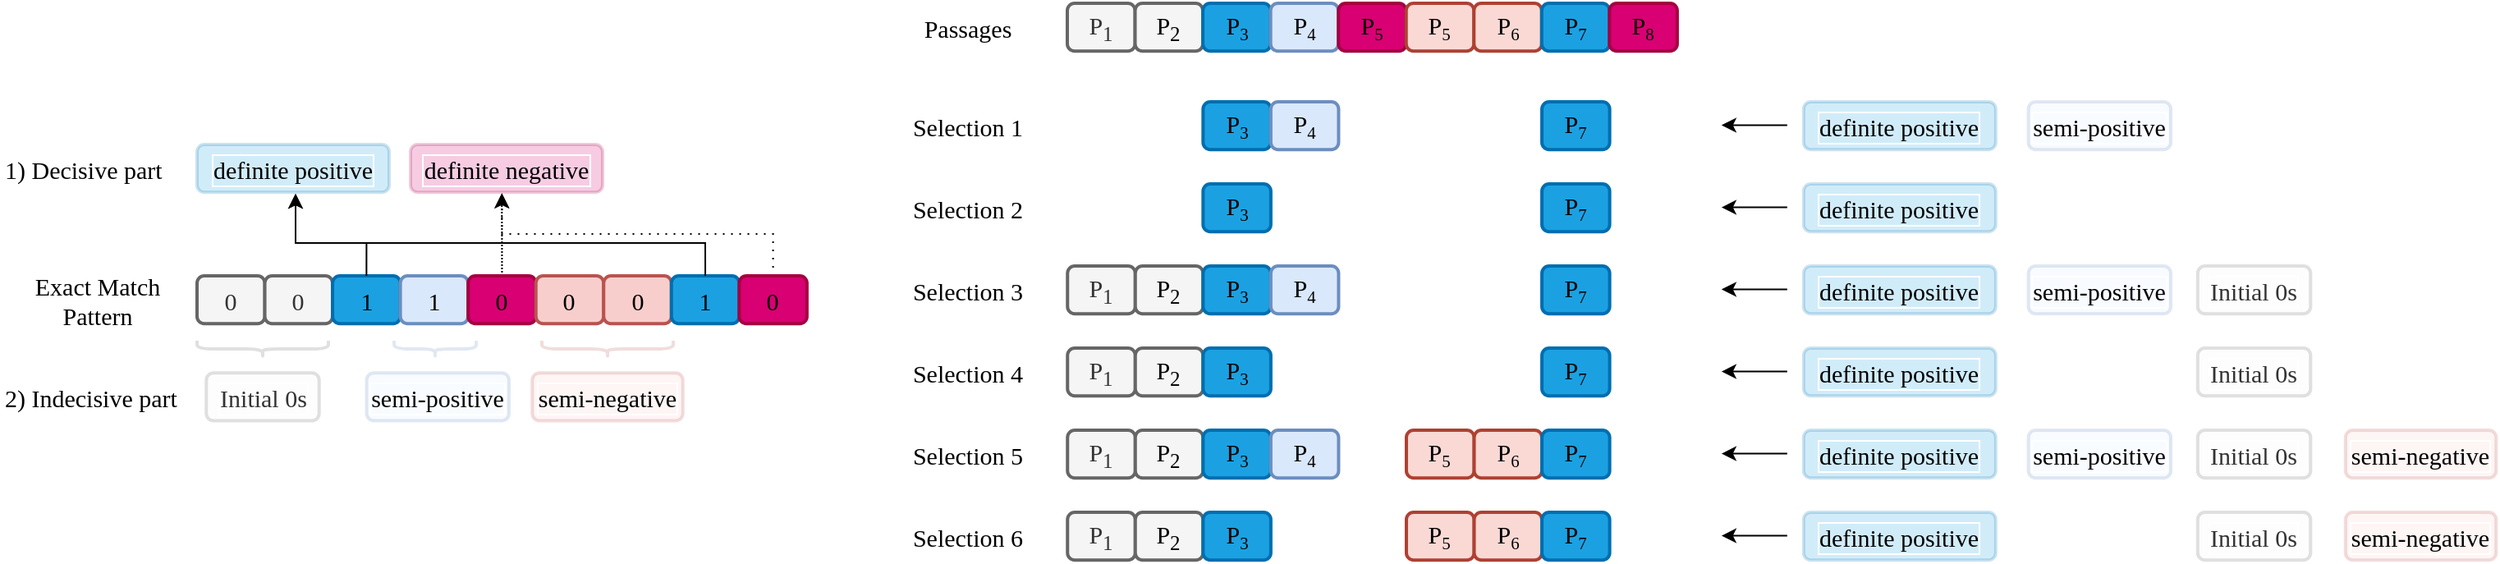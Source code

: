 <mxfile version="20.8.8" type="github">
  <diagram name="Page-1" id="c7558073-3199-34d8-9f00-42111426c3f3">
    <mxGraphModel dx="1728" dy="905" grid="1" gridSize="10" guides="1" tooltips="1" connect="1" arrows="1" fold="1" page="1" pageScale="1" pageWidth="1560" pageHeight="400" background="#ffffff" math="1" shadow="0">
      <root>
        <mxCell id="0" />
        <mxCell id="1" parent="0" />
        <mxCell id="kpd2LytfiKgkB2pnJVpS-36" value="&lt;span style=&quot;color: rgba(0, 0, 0, 0); font-family: monospace; font-size: 0px; text-align: start;&quot;&gt;%3CmxGraphModel%3E%3Croot%3E%3CmxCell%20id%3D%220%22%2F%3E%3CmxCell%20id%3D%221%22%20parent%3D%220%22%2F%3E%3CmxCell%20id%3D%222%22%20value%3D%22AcEM%40K%20-%20AcEM%40(K-1)%22%20style%3D%22text%3Bhtml%3D1%3BstrokeColor%3Dnone%3BfillColor%3Dnone%3Balign%3Dcenter%3BverticalAlign%3Dmiddle%3BwhiteSpace%3Dwrap%3Brounded%3D0%3BlabelBorderColor%3D%23FFFFFF%3BstrokeWidth%3D2%3BfontFamily%3DTimes%20New%20Roman%3BfontSize%3D15%3BfontColor%3D%23000000%3B%22%20vertex%3D%221%22%20parent%3D%221%22%3E%3CmxGeometry%20x%3D%22560%22%20y%3D%22130%22%20width%3D%22195%22%20height%3D%2229.12%22%20as%3D%22geometry%22%2F%3E%3C%2FmxCell%3E%3C%2Froot%3E%3C%2FmxGraphModel%3E&lt;/span&gt;" style="text;html=1;strokeColor=none;fillColor=none;align=center;verticalAlign=middle;whiteSpace=wrap;rounded=0;labelBorderColor=#FFFFFF;strokeWidth=2;fontFamily=Times New Roman;fontSize=15;fontColor=#000000;" parent="1" vertex="1">
          <mxGeometry x="530" y="50" width="118.53" height="29.12" as="geometry" />
        </mxCell>
        <mxCell id="iUxV_MsPpX9Iy4lTJz8J-79" value="" style="group" vertex="1" connectable="0" parent="1">
          <mxGeometry x="550.0" y="89.999" width="491.562" height="29.121" as="geometry" />
        </mxCell>
        <mxCell id="iUxV_MsPpX9Iy4lTJz8J-80" value="" style="group" vertex="1" connectable="0" parent="iUxV_MsPpX9Iy4lTJz8J-79">
          <mxGeometry x="120.116" width="371.446" height="29.121" as="geometry" />
        </mxCell>
        <mxCell id="iUxV_MsPpX9Iy4lTJz8J-81" value="P&lt;span style=&quot;font-size: 12.5px;&quot;&gt;&lt;sub&gt;3&lt;/sub&gt;&lt;/span&gt;" style="rounded=1;whiteSpace=wrap;html=1;strokeWidth=2;fontFamily=Times New Roman;fontSize=15;fillColor=#1ba1e2;fontColor=#000000;strokeColor=#006EAF;" vertex="1" parent="iUxV_MsPpX9Iy4lTJz8J-80">
          <mxGeometry x="82.548" y="0.004" width="41.274" height="29.118" as="geometry" />
        </mxCell>
        <mxCell id="iUxV_MsPpX9Iy4lTJz8J-82" value="P&lt;span style=&quot;font-size: 12.5px;&quot;&gt;&lt;sub&gt;4&lt;/sub&gt;&lt;/span&gt;" style="rounded=1;whiteSpace=wrap;html=1;strokeWidth=2;fontFamily=Times New Roman;fontSize=15;fillColor=#dae8fc;strokeColor=#6c8ebf;fontColor=#000000;" vertex="1" parent="iUxV_MsPpX9Iy4lTJz8J-80">
          <mxGeometry x="123.821" y="0.004" width="41.274" height="29.118" as="geometry" />
        </mxCell>
        <mxCell id="iUxV_MsPpX9Iy4lTJz8J-83" value="P&lt;span style=&quot;font-size: 12.5px;&quot;&gt;&lt;sub&gt;7&lt;/sub&gt;&lt;/span&gt;" style="rounded=1;whiteSpace=wrap;html=1;strokeWidth=2;fontFamily=Times New Roman;fontSize=15;fillColor=#1ba1e2;strokeColor=#006EAF;fontColor=#000000;" vertex="1" parent="iUxV_MsPpX9Iy4lTJz8J-80">
          <mxGeometry x="288.902" width="41.274" height="29.118" as="geometry" />
        </mxCell>
        <mxCell id="iUxV_MsPpX9Iy4lTJz8J-84" value="" style="endArrow=classic;html=1;rounded=0;fontColor=#000000;" edge="1" parent="iUxV_MsPpX9Iy4lTJz8J-80">
          <mxGeometry width="50" height="50" relative="1" as="geometry">
            <mxPoint x="438.294" y="14.251" as="sourcePoint" />
            <mxPoint x="398.294" y="14.251" as="targetPoint" />
          </mxGeometry>
        </mxCell>
        <mxCell id="iUxV_MsPpX9Iy4lTJz8J-85" value="Selection 1" style="text;html=1;strokeColor=none;fillColor=none;align=center;verticalAlign=middle;whiteSpace=wrap;rounded=0;labelBorderColor=#FFFFFF;strokeWidth=2;fontFamily=Times New Roman;fontSize=15;fontColor=#000000;" vertex="1" parent="iUxV_MsPpX9Iy4lTJz8J-79">
          <mxGeometry y="0.001" width="118.53" height="29.12" as="geometry" />
        </mxCell>
        <mxCell id="iUxV_MsPpX9Iy4lTJz8J-86" value="" style="group" vertex="1" connectable="0" parent="1">
          <mxGeometry x="550.0" y="139.999" width="491.562" height="29.121" as="geometry" />
        </mxCell>
        <mxCell id="iUxV_MsPpX9Iy4lTJz8J-87" value="" style="group" vertex="1" connectable="0" parent="iUxV_MsPpX9Iy4lTJz8J-86">
          <mxGeometry x="120.116" width="371.446" height="29.121" as="geometry" />
        </mxCell>
        <mxCell id="iUxV_MsPpX9Iy4lTJz8J-88" value="P&lt;span style=&quot;font-size: 12.5px;&quot;&gt;&lt;sub&gt;3&lt;/sub&gt;&lt;/span&gt;" style="rounded=1;whiteSpace=wrap;html=1;strokeWidth=2;fontFamily=Times New Roman;fontSize=15;fillColor=#1ba1e2;fontColor=#000000;strokeColor=#006EAF;" vertex="1" parent="iUxV_MsPpX9Iy4lTJz8J-87">
          <mxGeometry x="82.548" y="0.004" width="41.274" height="29.118" as="geometry" />
        </mxCell>
        <mxCell id="iUxV_MsPpX9Iy4lTJz8J-89" value="P&lt;span style=&quot;font-size: 12.5px;&quot;&gt;&lt;sub&gt;7&lt;/sub&gt;&lt;/span&gt;" style="rounded=1;whiteSpace=wrap;html=1;strokeWidth=2;fontFamily=Times New Roman;fontSize=15;fillColor=#1ba1e2;strokeColor=#006EAF;fontColor=#000000;" vertex="1" parent="iUxV_MsPpX9Iy4lTJz8J-87">
          <mxGeometry x="288.902" width="41.274" height="29.118" as="geometry" />
        </mxCell>
        <mxCell id="iUxV_MsPpX9Iy4lTJz8J-90" value="Selection 2" style="text;html=1;strokeColor=none;fillColor=none;align=center;verticalAlign=middle;whiteSpace=wrap;rounded=0;labelBorderColor=#FFFFFF;strokeWidth=2;fontFamily=Times New Roman;fontSize=15;fontColor=#000000;" vertex="1" parent="iUxV_MsPpX9Iy4lTJz8J-86">
          <mxGeometry y="0.001" width="118.53" height="29.12" as="geometry" />
        </mxCell>
        <mxCell id="iUxV_MsPpX9Iy4lTJz8J-91" value="" style="group" vertex="1" connectable="0" parent="1">
          <mxGeometry x="550.0" y="189.999" width="491.562" height="29.121" as="geometry" />
        </mxCell>
        <mxCell id="iUxV_MsPpX9Iy4lTJz8J-92" value="" style="group" vertex="1" connectable="0" parent="iUxV_MsPpX9Iy4lTJz8J-91">
          <mxGeometry x="120.116" width="371.446" height="29.121" as="geometry" />
        </mxCell>
        <mxCell id="iUxV_MsPpX9Iy4lTJz8J-93" value="P&lt;sub&gt;1&lt;/sub&gt;" style="rounded=1;whiteSpace=wrap;html=1;strokeWidth=2;fontFamily=Times New Roman;fontSize=15;fillColor=#f5f5f5;fontColor=#333333;strokeColor=#666666;" vertex="1" parent="iUxV_MsPpX9Iy4lTJz8J-92">
          <mxGeometry y="0.004" width="41.274" height="29.118" as="geometry" />
        </mxCell>
        <mxCell id="iUxV_MsPpX9Iy4lTJz8J-94" value="P&lt;sub&gt;2&lt;/sub&gt;" style="rounded=1;whiteSpace=wrap;html=1;strokeWidth=2;fontFamily=Times New Roman;fontSize=15;fillColor=#f5f5f5;fontColor=#000000;strokeColor=#666666;" vertex="1" parent="iUxV_MsPpX9Iy4lTJz8J-92">
          <mxGeometry x="41.274" y="0.004" width="41.274" height="29.118" as="geometry" />
        </mxCell>
        <mxCell id="iUxV_MsPpX9Iy4lTJz8J-95" value="P&lt;span style=&quot;font-size: 12.5px;&quot;&gt;&lt;sub&gt;3&lt;/sub&gt;&lt;/span&gt;" style="rounded=1;whiteSpace=wrap;html=1;strokeWidth=2;fontFamily=Times New Roman;fontSize=15;fillColor=#1ba1e2;fontColor=#000000;strokeColor=#006EAF;" vertex="1" parent="iUxV_MsPpX9Iy4lTJz8J-92">
          <mxGeometry x="82.548" y="0.004" width="41.274" height="29.118" as="geometry" />
        </mxCell>
        <mxCell id="iUxV_MsPpX9Iy4lTJz8J-96" value="P&lt;span style=&quot;font-size: 12.5px;&quot;&gt;&lt;sub&gt;4&lt;/sub&gt;&lt;/span&gt;" style="rounded=1;whiteSpace=wrap;html=1;strokeWidth=2;fontFamily=Times New Roman;fontSize=15;fillColor=#dae8fc;strokeColor=#6c8ebf;fontColor=#000000;" vertex="1" parent="iUxV_MsPpX9Iy4lTJz8J-92">
          <mxGeometry x="123.821" y="0.004" width="41.274" height="29.118" as="geometry" />
        </mxCell>
        <mxCell id="iUxV_MsPpX9Iy4lTJz8J-97" value="P&lt;span style=&quot;font-size: 12.5px;&quot;&gt;&lt;sub&gt;7&lt;/sub&gt;&lt;/span&gt;" style="rounded=1;whiteSpace=wrap;html=1;strokeWidth=2;fontFamily=Times New Roman;fontSize=15;fillColor=#1ba1e2;strokeColor=#006EAF;fontColor=#000000;" vertex="1" parent="iUxV_MsPpX9Iy4lTJz8J-92">
          <mxGeometry x="288.902" width="41.274" height="29.118" as="geometry" />
        </mxCell>
        <mxCell id="iUxV_MsPpX9Iy4lTJz8J-98" value="" style="endArrow=classic;html=1;rounded=0;fontColor=#000000;" edge="1" parent="iUxV_MsPpX9Iy4lTJz8J-92">
          <mxGeometry width="50" height="50" relative="1" as="geometry">
            <mxPoint x="438.294" y="14.251" as="sourcePoint" />
            <mxPoint x="398.294" y="14.251" as="targetPoint" />
          </mxGeometry>
        </mxCell>
        <mxCell id="iUxV_MsPpX9Iy4lTJz8J-99" value="Selection 3" style="text;html=1;strokeColor=none;fillColor=none;align=center;verticalAlign=middle;whiteSpace=wrap;rounded=0;labelBorderColor=#FFFFFF;strokeWidth=2;fontFamily=Times New Roman;fontSize=15;fontColor=#000000;" vertex="1" parent="iUxV_MsPpX9Iy4lTJz8J-91">
          <mxGeometry y="0.001" width="118.53" height="29.12" as="geometry" />
        </mxCell>
        <mxCell id="iUxV_MsPpX9Iy4lTJz8J-100" value="" style="group" vertex="1" connectable="0" parent="1">
          <mxGeometry x="550.0" y="239.999" width="491.562" height="29.121" as="geometry" />
        </mxCell>
        <mxCell id="iUxV_MsPpX9Iy4lTJz8J-101" value="" style="group" vertex="1" connectable="0" parent="iUxV_MsPpX9Iy4lTJz8J-100">
          <mxGeometry x="120.116" width="371.446" height="29.121" as="geometry" />
        </mxCell>
        <mxCell id="iUxV_MsPpX9Iy4lTJz8J-102" value="P&lt;sub&gt;1&lt;/sub&gt;" style="rounded=1;whiteSpace=wrap;html=1;strokeWidth=2;fontFamily=Times New Roman;fontSize=15;fillColor=#f5f5f5;fontColor=#333333;strokeColor=#666666;" vertex="1" parent="iUxV_MsPpX9Iy4lTJz8J-101">
          <mxGeometry y="0.004" width="41.274" height="29.118" as="geometry" />
        </mxCell>
        <mxCell id="iUxV_MsPpX9Iy4lTJz8J-103" value="P&lt;sub&gt;2&lt;/sub&gt;" style="rounded=1;whiteSpace=wrap;html=1;strokeWidth=2;fontFamily=Times New Roman;fontSize=15;fillColor=#f5f5f5;fontColor=#000000;strokeColor=#666666;" vertex="1" parent="iUxV_MsPpX9Iy4lTJz8J-101">
          <mxGeometry x="41.274" y="0.004" width="41.274" height="29.118" as="geometry" />
        </mxCell>
        <mxCell id="iUxV_MsPpX9Iy4lTJz8J-104" value="P&lt;span style=&quot;font-size: 12.5px;&quot;&gt;&lt;sub&gt;3&lt;/sub&gt;&lt;/span&gt;" style="rounded=1;whiteSpace=wrap;html=1;strokeWidth=2;fontFamily=Times New Roman;fontSize=15;fillColor=#1ba1e2;fontColor=#000000;strokeColor=#006EAF;" vertex="1" parent="iUxV_MsPpX9Iy4lTJz8J-101">
          <mxGeometry x="82.548" y="0.004" width="41.274" height="29.118" as="geometry" />
        </mxCell>
        <mxCell id="iUxV_MsPpX9Iy4lTJz8J-105" value="P&lt;span style=&quot;font-size: 12.5px;&quot;&gt;&lt;sub&gt;7&lt;/sub&gt;&lt;/span&gt;" style="rounded=1;whiteSpace=wrap;html=1;strokeWidth=2;fontFamily=Times New Roman;fontSize=15;fillColor=#1ba1e2;strokeColor=#006EAF;fontColor=#000000;" vertex="1" parent="iUxV_MsPpX9Iy4lTJz8J-101">
          <mxGeometry x="288.902" width="41.274" height="29.118" as="geometry" />
        </mxCell>
        <mxCell id="iUxV_MsPpX9Iy4lTJz8J-106" value="Selection 4" style="text;html=1;strokeColor=none;fillColor=none;align=center;verticalAlign=middle;whiteSpace=wrap;rounded=0;labelBorderColor=#FFFFFF;strokeWidth=2;fontFamily=Times New Roman;fontSize=15;fontColor=#000000;" vertex="1" parent="iUxV_MsPpX9Iy4lTJz8J-100">
          <mxGeometry y="0.001" width="118.53" height="29.12" as="geometry" />
        </mxCell>
        <mxCell id="iUxV_MsPpX9Iy4lTJz8J-107" value="" style="group" vertex="1" connectable="0" parent="1">
          <mxGeometry x="550.0" y="289.999" width="491.562" height="29.121" as="geometry" />
        </mxCell>
        <mxCell id="iUxV_MsPpX9Iy4lTJz8J-108" value="" style="group" vertex="1" connectable="0" parent="iUxV_MsPpX9Iy4lTJz8J-107">
          <mxGeometry x="120.116" width="371.446" height="29.121" as="geometry" />
        </mxCell>
        <mxCell id="iUxV_MsPpX9Iy4lTJz8J-109" value="P&lt;sub&gt;1&lt;/sub&gt;" style="rounded=1;whiteSpace=wrap;html=1;strokeWidth=2;fontFamily=Times New Roman;fontSize=15;fillColor=#f5f5f5;fontColor=#333333;strokeColor=#666666;" vertex="1" parent="iUxV_MsPpX9Iy4lTJz8J-108">
          <mxGeometry y="0.004" width="41.274" height="29.118" as="geometry" />
        </mxCell>
        <mxCell id="iUxV_MsPpX9Iy4lTJz8J-110" value="P&lt;sub&gt;2&lt;/sub&gt;" style="rounded=1;whiteSpace=wrap;html=1;strokeWidth=2;fontFamily=Times New Roman;fontSize=15;fillColor=#f5f5f5;fontColor=#000000;strokeColor=#666666;" vertex="1" parent="iUxV_MsPpX9Iy4lTJz8J-108">
          <mxGeometry x="41.274" y="0.004" width="41.274" height="29.118" as="geometry" />
        </mxCell>
        <mxCell id="iUxV_MsPpX9Iy4lTJz8J-111" value="P&lt;span style=&quot;font-size: 12.5px;&quot;&gt;&lt;sub&gt;3&lt;/sub&gt;&lt;/span&gt;" style="rounded=1;whiteSpace=wrap;html=1;strokeWidth=2;fontFamily=Times New Roman;fontSize=15;fillColor=#1ba1e2;fontColor=#000000;strokeColor=#006EAF;" vertex="1" parent="iUxV_MsPpX9Iy4lTJz8J-108">
          <mxGeometry x="82.548" y="0.004" width="41.274" height="29.118" as="geometry" />
        </mxCell>
        <mxCell id="iUxV_MsPpX9Iy4lTJz8J-112" value="P&lt;span style=&quot;font-size: 12.5px;&quot;&gt;&lt;sub&gt;4&lt;/sub&gt;&lt;/span&gt;" style="rounded=1;whiteSpace=wrap;html=1;strokeWidth=2;fontFamily=Times New Roman;fontSize=15;fillColor=#dae8fc;strokeColor=#6c8ebf;fontColor=#000000;" vertex="1" parent="iUxV_MsPpX9Iy4lTJz8J-108">
          <mxGeometry x="123.821" y="0.004" width="41.274" height="29.118" as="geometry" />
        </mxCell>
        <mxCell id="iUxV_MsPpX9Iy4lTJz8J-113" value="P&lt;span style=&quot;font-size: 12.5px;&quot;&gt;&lt;sub&gt;5&lt;/sub&gt;&lt;/span&gt;" style="rounded=1;whiteSpace=wrap;html=1;strokeWidth=2;fontFamily=Times New Roman;fontSize=15;fillColor=#fad9d5;strokeColor=#ae4132;fontColor=#000000;" vertex="1" parent="iUxV_MsPpX9Iy4lTJz8J-108">
          <mxGeometry x="206.362" width="41.274" height="29.118" as="geometry" />
        </mxCell>
        <mxCell id="iUxV_MsPpX9Iy4lTJz8J-114" value="P&lt;span style=&quot;font-size: 12.5px;&quot;&gt;&lt;sub&gt;6&lt;/sub&gt;&lt;/span&gt;" style="rounded=1;whiteSpace=wrap;html=1;strokeWidth=2;fontFamily=Times New Roman;fontSize=15;fillColor=#fad9d5;strokeColor=#ae4132;fontColor=#000000;" vertex="1" parent="iUxV_MsPpX9Iy4lTJz8J-108">
          <mxGeometry x="247.632" width="41.274" height="29.118" as="geometry" />
        </mxCell>
        <mxCell id="iUxV_MsPpX9Iy4lTJz8J-115" value="P&lt;span style=&quot;font-size: 12.5px;&quot;&gt;&lt;sub&gt;7&lt;/sub&gt;&lt;/span&gt;" style="rounded=1;whiteSpace=wrap;html=1;strokeWidth=2;fontFamily=Times New Roman;fontSize=15;fillColor=#1ba1e2;strokeColor=#006EAF;fontColor=#000000;" vertex="1" parent="iUxV_MsPpX9Iy4lTJz8J-108">
          <mxGeometry x="288.902" width="41.274" height="29.118" as="geometry" />
        </mxCell>
        <mxCell id="iUxV_MsPpX9Iy4lTJz8J-116" value="Selection 5" style="text;html=1;strokeColor=none;fillColor=none;align=center;verticalAlign=middle;whiteSpace=wrap;rounded=0;labelBorderColor=#FFFFFF;strokeWidth=2;fontFamily=Times New Roman;fontSize=15;fontColor=#000000;" vertex="1" parent="iUxV_MsPpX9Iy4lTJz8J-107">
          <mxGeometry y="0.001" width="118.53" height="29.12" as="geometry" />
        </mxCell>
        <mxCell id="iUxV_MsPpX9Iy4lTJz8J-117" value="" style="group" vertex="1" connectable="0" parent="1">
          <mxGeometry x="550.0" y="339.999" width="491.562" height="29.121" as="geometry" />
        </mxCell>
        <mxCell id="iUxV_MsPpX9Iy4lTJz8J-118" value="" style="group" vertex="1" connectable="0" parent="iUxV_MsPpX9Iy4lTJz8J-117">
          <mxGeometry x="120.116" width="371.446" height="29.121" as="geometry" />
        </mxCell>
        <mxCell id="iUxV_MsPpX9Iy4lTJz8J-119" value="P&lt;sub&gt;1&lt;/sub&gt;" style="rounded=1;whiteSpace=wrap;html=1;strokeWidth=2;fontFamily=Times New Roman;fontSize=15;fillColor=#f5f5f5;fontColor=#333333;strokeColor=#666666;" vertex="1" parent="iUxV_MsPpX9Iy4lTJz8J-118">
          <mxGeometry y="0.004" width="41.274" height="29.118" as="geometry" />
        </mxCell>
        <mxCell id="iUxV_MsPpX9Iy4lTJz8J-120" value="P&lt;sub&gt;2&lt;/sub&gt;" style="rounded=1;whiteSpace=wrap;html=1;strokeWidth=2;fontFamily=Times New Roman;fontSize=15;fillColor=#f5f5f5;fontColor=#000000;strokeColor=#666666;" vertex="1" parent="iUxV_MsPpX9Iy4lTJz8J-118">
          <mxGeometry x="41.274" y="0.004" width="41.274" height="29.118" as="geometry" />
        </mxCell>
        <mxCell id="iUxV_MsPpX9Iy4lTJz8J-121" value="P&lt;span style=&quot;font-size: 12.5px;&quot;&gt;&lt;sub&gt;3&lt;/sub&gt;&lt;/span&gt;" style="rounded=1;whiteSpace=wrap;html=1;strokeWidth=2;fontFamily=Times New Roman;fontSize=15;fillColor=#1ba1e2;fontColor=#000000;strokeColor=#006EAF;" vertex="1" parent="iUxV_MsPpX9Iy4lTJz8J-118">
          <mxGeometry x="82.548" y="0.004" width="41.274" height="29.118" as="geometry" />
        </mxCell>
        <mxCell id="iUxV_MsPpX9Iy4lTJz8J-122" value="P&lt;span style=&quot;font-size: 12.5px;&quot;&gt;&lt;sub&gt;5&lt;/sub&gt;&lt;/span&gt;" style="rounded=1;whiteSpace=wrap;html=1;strokeWidth=2;fontFamily=Times New Roman;fontSize=15;fillColor=#fad9d5;strokeColor=#ae4132;fontColor=#000000;" vertex="1" parent="iUxV_MsPpX9Iy4lTJz8J-118">
          <mxGeometry x="206.362" width="41.274" height="29.118" as="geometry" />
        </mxCell>
        <mxCell id="iUxV_MsPpX9Iy4lTJz8J-123" value="P&lt;span style=&quot;font-size: 12.5px;&quot;&gt;&lt;sub&gt;6&lt;/sub&gt;&lt;/span&gt;" style="rounded=1;whiteSpace=wrap;html=1;strokeWidth=2;fontFamily=Times New Roman;fontSize=15;fillColor=#fad9d5;strokeColor=#ae4132;fontColor=#000000;" vertex="1" parent="iUxV_MsPpX9Iy4lTJz8J-118">
          <mxGeometry x="247.632" width="41.274" height="29.118" as="geometry" />
        </mxCell>
        <mxCell id="iUxV_MsPpX9Iy4lTJz8J-124" value="P&lt;span style=&quot;font-size: 12.5px;&quot;&gt;&lt;sub&gt;7&lt;/sub&gt;&lt;/span&gt;" style="rounded=1;whiteSpace=wrap;html=1;strokeWidth=2;fontFamily=Times New Roman;fontSize=15;fillColor=#1ba1e2;strokeColor=#006EAF;fontColor=#000000;" vertex="1" parent="iUxV_MsPpX9Iy4lTJz8J-118">
          <mxGeometry x="288.902" width="41.274" height="29.118" as="geometry" />
        </mxCell>
        <mxCell id="iUxV_MsPpX9Iy4lTJz8J-125" value="Selection 6" style="text;html=1;strokeColor=none;fillColor=none;align=center;verticalAlign=middle;whiteSpace=wrap;rounded=0;labelBorderColor=#FFFFFF;strokeWidth=2;fontFamily=Times New Roman;fontSize=15;fontColor=#000000;" vertex="1" parent="iUxV_MsPpX9Iy4lTJz8J-117">
          <mxGeometry y="0.001" width="118.53" height="29.12" as="geometry" />
        </mxCell>
        <mxCell id="iUxV_MsPpX9Iy4lTJz8J-126" value="" style="group" vertex="1" connectable="0" parent="1">
          <mxGeometry x="669.996" y="29.999" width="371.446" height="29.121" as="geometry" />
        </mxCell>
        <mxCell id="iUxV_MsPpX9Iy4lTJz8J-127" value="P&lt;sub&gt;1&lt;/sub&gt;" style="rounded=1;whiteSpace=wrap;html=1;strokeWidth=2;fontFamily=Times New Roman;fontSize=15;fillColor=#f5f5f5;fontColor=#333333;strokeColor=#666666;" vertex="1" parent="iUxV_MsPpX9Iy4lTJz8J-126">
          <mxGeometry y="0.004" width="41.274" height="29.118" as="geometry" />
        </mxCell>
        <mxCell id="iUxV_MsPpX9Iy4lTJz8J-128" value="P&lt;sub&gt;2&lt;/sub&gt;" style="rounded=1;whiteSpace=wrap;html=1;strokeWidth=2;fontFamily=Times New Roman;fontSize=15;fillColor=#f5f5f5;fontColor=#000000;strokeColor=#666666;" vertex="1" parent="iUxV_MsPpX9Iy4lTJz8J-126">
          <mxGeometry x="41.274" y="0.004" width="41.274" height="29.118" as="geometry" />
        </mxCell>
        <mxCell id="iUxV_MsPpX9Iy4lTJz8J-129" value="P&lt;span style=&quot;font-size: 12.5px;&quot;&gt;&lt;sub&gt;3&lt;/sub&gt;&lt;/span&gt;" style="rounded=1;whiteSpace=wrap;html=1;strokeWidth=2;fontFamily=Times New Roman;fontSize=15;fillColor=#1ba1e2;fontColor=#000000;strokeColor=#006EAF;" vertex="1" parent="iUxV_MsPpX9Iy4lTJz8J-126">
          <mxGeometry x="82.548" y="0.004" width="41.274" height="29.118" as="geometry" />
        </mxCell>
        <mxCell id="iUxV_MsPpX9Iy4lTJz8J-130" value="P&lt;span style=&quot;font-size: 12.5px;&quot;&gt;&lt;sub&gt;4&lt;/sub&gt;&lt;/span&gt;" style="rounded=1;whiteSpace=wrap;html=1;strokeWidth=2;fontFamily=Times New Roman;fontSize=15;fillColor=#dae8fc;strokeColor=#6c8ebf;fontColor=#000000;" vertex="1" parent="iUxV_MsPpX9Iy4lTJz8J-126">
          <mxGeometry x="123.821" y="0.004" width="41.274" height="29.118" as="geometry" />
        </mxCell>
        <mxCell id="iUxV_MsPpX9Iy4lTJz8J-131" value="P&lt;span style=&quot;font-size: 12.5px;&quot;&gt;&lt;sub&gt;5&lt;/sub&gt;&lt;/span&gt;" style="rounded=1;whiteSpace=wrap;html=1;strokeWidth=2;fontFamily=Times New Roman;fontSize=15;fillColor=#d80073;fontColor=#000000;strokeColor=#A50040;" vertex="1" parent="iUxV_MsPpX9Iy4lTJz8J-126">
          <mxGeometry x="165.092" width="41.274" height="29.118" as="geometry" />
        </mxCell>
        <mxCell id="iUxV_MsPpX9Iy4lTJz8J-132" value="P&lt;span style=&quot;font-size: 12.5px;&quot;&gt;&lt;sub&gt;5&lt;/sub&gt;&lt;/span&gt;" style="rounded=1;whiteSpace=wrap;html=1;strokeWidth=2;fontFamily=Times New Roman;fontSize=15;fillColor=#fad9d5;strokeColor=#ae4132;fontColor=#000000;" vertex="1" parent="iUxV_MsPpX9Iy4lTJz8J-126">
          <mxGeometry x="206.362" width="41.274" height="29.118" as="geometry" />
        </mxCell>
        <mxCell id="iUxV_MsPpX9Iy4lTJz8J-133" value="P&lt;span style=&quot;font-size: 12.5px;&quot;&gt;&lt;sub&gt;6&lt;/sub&gt;&lt;/span&gt;" style="rounded=1;whiteSpace=wrap;html=1;strokeWidth=2;fontFamily=Times New Roman;fontSize=15;fillColor=#fad9d5;strokeColor=#ae4132;fontColor=#000000;" vertex="1" parent="iUxV_MsPpX9Iy4lTJz8J-126">
          <mxGeometry x="247.632" width="41.274" height="29.118" as="geometry" />
        </mxCell>
        <mxCell id="iUxV_MsPpX9Iy4lTJz8J-134" value="P&lt;span style=&quot;font-size: 12.5px;&quot;&gt;&lt;sub&gt;7&lt;/sub&gt;&lt;/span&gt;" style="rounded=1;whiteSpace=wrap;html=1;strokeWidth=2;fontFamily=Times New Roman;fontSize=15;fillColor=#1ba1e2;strokeColor=#006EAF;fontColor=#000000;" vertex="1" parent="iUxV_MsPpX9Iy4lTJz8J-126">
          <mxGeometry x="288.902" width="41.274" height="29.118" as="geometry" />
        </mxCell>
        <mxCell id="iUxV_MsPpX9Iy4lTJz8J-135" value="P&lt;span style=&quot;font-size: 12.5px;&quot;&gt;&lt;sub&gt;8&lt;/sub&gt;&lt;/span&gt;" style="rounded=1;whiteSpace=wrap;html=1;strokeWidth=2;fontFamily=Times New Roman;fontSize=15;fillColor=#d80073;fontColor=#000000;strokeColor=#A50040;" vertex="1" parent="iUxV_MsPpX9Iy4lTJz8J-126">
          <mxGeometry x="330.172" width="41.274" height="29.118" as="geometry" />
        </mxCell>
        <mxCell id="iUxV_MsPpX9Iy4lTJz8J-136" value="Passages" style="text;html=1;strokeColor=none;fillColor=none;align=center;verticalAlign=middle;whiteSpace=wrap;rounded=0;labelBorderColor=#FFFFFF;strokeWidth=2;fontFamily=Times New Roman;fontSize=15;fontColor=#000000;" vertex="1" parent="1">
          <mxGeometry x="550" y="30" width="118.53" height="29.12" as="geometry" />
        </mxCell>
        <mxCell id="iUxV_MsPpX9Iy4lTJz8J-137" value="" style="endArrow=classic;html=1;rounded=0;fontColor=#000000;" edge="1" parent="1">
          <mxGeometry width="50" height="50" relative="1" as="geometry">
            <mxPoint x="1108.41" y="154.26" as="sourcePoint" />
            <mxPoint x="1068.41" y="154.26" as="targetPoint" />
          </mxGeometry>
        </mxCell>
        <mxCell id="iUxV_MsPpX9Iy4lTJz8J-138" value="" style="endArrow=classic;html=1;rounded=0;fontColor=#000000;" edge="1" parent="1">
          <mxGeometry width="50" height="50" relative="1" as="geometry">
            <mxPoint x="1108.41" y="254.26" as="sourcePoint" />
            <mxPoint x="1068.41" y="254.26" as="targetPoint" />
          </mxGeometry>
        </mxCell>
        <mxCell id="iUxV_MsPpX9Iy4lTJz8J-139" value="" style="endArrow=classic;html=1;rounded=0;fontColor=#000000;" edge="1" parent="1">
          <mxGeometry width="50" height="50" relative="1" as="geometry">
            <mxPoint x="1108.41" y="304.26" as="sourcePoint" />
            <mxPoint x="1068.41" y="304.26" as="targetPoint" />
          </mxGeometry>
        </mxCell>
        <mxCell id="iUxV_MsPpX9Iy4lTJz8J-140" value="" style="endArrow=classic;html=1;rounded=0;fontColor=#000000;" edge="1" parent="1">
          <mxGeometry width="50" height="50" relative="1" as="geometry">
            <mxPoint x="1108.41" y="354.26" as="sourcePoint" />
            <mxPoint x="1068.41" y="354.26" as="targetPoint" />
          </mxGeometry>
        </mxCell>
        <mxCell id="iUxV_MsPpX9Iy4lTJz8J-141" value="&lt;font color=&quot;#000000&quot;&gt;definite positive&lt;/font&gt;" style="rounded=1;whiteSpace=wrap;html=1;strokeWidth=2;fontFamily=Times New Roman;fontSize=15;fillColor=#1ba1e2;strokeColor=#006EAF;labelBorderColor=#FFFFFF;fontColor=#ffffff;opacity=20;" vertex="1" parent="1">
          <mxGeometry x="1118.41" y="90" width="117" height="29.12" as="geometry" />
        </mxCell>
        <mxCell id="iUxV_MsPpX9Iy4lTJz8J-142" value="semi-positive" style="rounded=1;whiteSpace=wrap;html=1;strokeWidth=2;fontFamily=Times New Roman;fontSize=15;fillColor=#dae8fc;strokeColor=#6c8ebf;labelBorderColor=#FFFFFF;fontColor=#000000;opacity=20;" vertex="1" parent="1">
          <mxGeometry x="1255.29" y="90" width="86.75" height="29.12" as="geometry" />
        </mxCell>
        <mxCell id="iUxV_MsPpX9Iy4lTJz8J-143" value="&lt;font color=&quot;#000000&quot;&gt;definite positive&lt;/font&gt;" style="rounded=1;whiteSpace=wrap;html=1;strokeWidth=2;fontFamily=Times New Roman;fontSize=15;fillColor=#1ba1e2;strokeColor=#006EAF;labelBorderColor=#FFFFFF;fontColor=#ffffff;opacity=20;" vertex="1" parent="1">
          <mxGeometry x="1118.41" y="140" width="117" height="29.12" as="geometry" />
        </mxCell>
        <mxCell id="iUxV_MsPpX9Iy4lTJz8J-144" value="&lt;font color=&quot;#000000&quot;&gt;definite positive&lt;/font&gt;" style="rounded=1;whiteSpace=wrap;html=1;strokeWidth=2;fontFamily=Times New Roman;fontSize=15;fillColor=#1ba1e2;strokeColor=#006EAF;labelBorderColor=#FFFFFF;fontColor=#ffffff;opacity=20;" vertex="1" parent="1">
          <mxGeometry x="1118.41" y="190" width="117" height="29.12" as="geometry" />
        </mxCell>
        <mxCell id="iUxV_MsPpX9Iy4lTJz8J-145" value="semi-positive" style="rounded=1;whiteSpace=wrap;html=1;strokeWidth=2;fontFamily=Times New Roman;fontSize=15;fillColor=#dae8fc;strokeColor=#6c8ebf;labelBorderColor=#FFFFFF;fontColor=#000000;opacity=20;" vertex="1" parent="1">
          <mxGeometry x="1255.29" y="190" width="86.75" height="29.12" as="geometry" />
        </mxCell>
        <mxCell id="iUxV_MsPpX9Iy4lTJz8J-146" value="Initial 0s" style="rounded=1;whiteSpace=wrap;html=1;strokeWidth=2;fontFamily=Times New Roman;fontSize=15;fillColor=#f5f5f5;strokeColor=#666666;labelBorderColor=#FFFFFF;opacity=20;fontColor=#333333;" vertex="1" parent="1">
          <mxGeometry x="1358.41" y="240" width="68.75" height="29.12" as="geometry" />
        </mxCell>
        <mxCell id="iUxV_MsPpX9Iy4lTJz8J-147" value="&lt;font color=&quot;#000000&quot;&gt;definite positive&lt;/font&gt;" style="rounded=1;whiteSpace=wrap;html=1;strokeWidth=2;fontFamily=Times New Roman;fontSize=15;fillColor=#1ba1e2;strokeColor=#006EAF;labelBorderColor=#FFFFFF;fontColor=#ffffff;opacity=20;" vertex="1" parent="1">
          <mxGeometry x="1118.41" y="240" width="117" height="29.12" as="geometry" />
        </mxCell>
        <mxCell id="iUxV_MsPpX9Iy4lTJz8J-148" value="Initial 0s" style="rounded=1;whiteSpace=wrap;html=1;strokeWidth=2;fontFamily=Times New Roman;fontSize=15;fillColor=#f5f5f5;strokeColor=#666666;labelBorderColor=#FFFFFF;opacity=20;fontColor=#333333;" vertex="1" parent="1">
          <mxGeometry x="1358.41" y="190" width="68.75" height="29.12" as="geometry" />
        </mxCell>
        <mxCell id="iUxV_MsPpX9Iy4lTJz8J-149" value="&lt;font color=&quot;#000000&quot;&gt;definite positive&lt;/font&gt;" style="rounded=1;whiteSpace=wrap;html=1;strokeWidth=2;fontFamily=Times New Roman;fontSize=15;fillColor=#1ba1e2;strokeColor=#006EAF;labelBorderColor=#FFFFFF;fontColor=#ffffff;opacity=20;" vertex="1" parent="1">
          <mxGeometry x="1118.41" y="290" width="117" height="29.12" as="geometry" />
        </mxCell>
        <mxCell id="iUxV_MsPpX9Iy4lTJz8J-150" value="semi-positive" style="rounded=1;whiteSpace=wrap;html=1;strokeWidth=2;fontFamily=Times New Roman;fontSize=15;fillColor=#dae8fc;strokeColor=#6c8ebf;labelBorderColor=#FFFFFF;fontColor=#000000;opacity=20;" vertex="1" parent="1">
          <mxGeometry x="1255.29" y="290" width="86.75" height="29.12" as="geometry" />
        </mxCell>
        <mxCell id="iUxV_MsPpX9Iy4lTJz8J-151" value="Initial 0s" style="rounded=1;whiteSpace=wrap;html=1;strokeWidth=2;fontFamily=Times New Roman;fontSize=15;fillColor=#f5f5f5;strokeColor=#666666;labelBorderColor=#FFFFFF;opacity=20;fontColor=#333333;" vertex="1" parent="1">
          <mxGeometry x="1358.41" y="290" width="68.75" height="29.12" as="geometry" />
        </mxCell>
        <mxCell id="iUxV_MsPpX9Iy4lTJz8J-152" value="semi-negative" style="rounded=1;whiteSpace=wrap;html=1;strokeWidth=2;fontFamily=Times New Roman;fontSize=15;fillColor=#f8cecc;strokeColor=#b85450;labelBorderColor=#FFFFFF;opacity=20;" vertex="1" parent="1">
          <mxGeometry x="1448.41" y="290" width="91.75" height="29.12" as="geometry" />
        </mxCell>
        <mxCell id="iUxV_MsPpX9Iy4lTJz8J-153" value="Initial 0s" style="rounded=1;whiteSpace=wrap;html=1;strokeWidth=2;fontFamily=Times New Roman;fontSize=15;fillColor=#f5f5f5;strokeColor=#666666;labelBorderColor=#FFFFFF;opacity=20;fontColor=#333333;" vertex="1" parent="1">
          <mxGeometry x="1358.41" y="340" width="68.75" height="29.12" as="geometry" />
        </mxCell>
        <mxCell id="iUxV_MsPpX9Iy4lTJz8J-154" value="&lt;font color=&quot;#000000&quot;&gt;definite positive&lt;/font&gt;" style="rounded=1;whiteSpace=wrap;html=1;strokeWidth=2;fontFamily=Times New Roman;fontSize=15;fillColor=#1ba1e2;strokeColor=#006EAF;labelBorderColor=#FFFFFF;fontColor=#ffffff;opacity=20;" vertex="1" parent="1">
          <mxGeometry x="1118.41" y="340" width="117" height="29.12" as="geometry" />
        </mxCell>
        <mxCell id="iUxV_MsPpX9Iy4lTJz8J-155" value="semi-negative" style="rounded=1;whiteSpace=wrap;html=1;strokeWidth=2;fontFamily=Times New Roman;fontSize=15;fillColor=#f8cecc;strokeColor=#b85450;labelBorderColor=#FFFFFF;opacity=20;" vertex="1" parent="1">
          <mxGeometry x="1448.41" y="340" width="91.75" height="29.12" as="geometry" />
        </mxCell>
        <mxCell id="kpd2LytfiKgkB2pnJVpS-146" style="edgeStyle=orthogonalEdgeStyle;rounded=0;orthogonalLoop=1;jettySize=auto;html=1;exitX=0.5;exitY=0;exitDx=0;exitDy=0;entryX=0.475;entryY=1.026;entryDx=0;entryDy=0;entryPerimeter=0;fontFamily=Times New Roman;fontSize=12;fontColor=#000000;dashed=1;dashPattern=1 1;" parent="1" source="kpd2LytfiKgkB2pnJVpS-97" target="kpd2LytfiKgkB2pnJVpS-111" edge="1">
          <mxGeometry relative="1" as="geometry" />
        </mxCell>
        <mxCell id="kpd2LytfiKgkB2pnJVpS-147" style="edgeStyle=orthogonalEdgeStyle;rounded=0;orthogonalLoop=1;jettySize=auto;html=1;exitX=0.5;exitY=0;exitDx=0;exitDy=0;entryX=0.476;entryY=1.019;entryDx=0;entryDy=0;entryPerimeter=0;fontFamily=Times New Roman;fontSize=12;fontColor=#000000;dashed=1;dashPattern=1 4;" parent="1" source="kpd2LytfiKgkB2pnJVpS-101" target="kpd2LytfiKgkB2pnJVpS-111" edge="1">
          <mxGeometry relative="1" as="geometry" />
        </mxCell>
        <mxCell id="kpd2LytfiKgkB2pnJVpS-93" value="0" style="rounded=1;whiteSpace=wrap;html=1;strokeWidth=2;fontFamily=Times New Roman;fontSize=15;fillColor=#f5f5f5;fontColor=#333333;strokeColor=#666666;container=0;" parent="1" vertex="1">
          <mxGeometry x="139.996" y="196.002" width="41.274" height="29.118" as="geometry" />
        </mxCell>
        <mxCell id="kpd2LytfiKgkB2pnJVpS-94" value="0" style="rounded=1;whiteSpace=wrap;html=1;strokeWidth=2;fontFamily=Times New Roman;fontSize=15;fillColor=#f5f5f5;fontColor=#333333;strokeColor=#666666;container=0;" parent="1" vertex="1">
          <mxGeometry x="181.27" y="196.002" width="41.274" height="29.118" as="geometry" />
        </mxCell>
        <mxCell id="kpd2LytfiKgkB2pnJVpS-95" value="1" style="rounded=1;whiteSpace=wrap;html=1;strokeWidth=2;fontFamily=Times New Roman;fontSize=15;fillColor=#1ba1e2;strokeColor=#006EAF;fontColor=#000000;container=0;" parent="1" vertex="1">
          <mxGeometry x="222.544" y="196.002" width="41.274" height="29.118" as="geometry" />
        </mxCell>
        <mxCell id="kpd2LytfiKgkB2pnJVpS-96" value="1" style="rounded=1;whiteSpace=wrap;html=1;strokeWidth=2;fontFamily=Times New Roman;fontSize=15;fillColor=#dae8fc;strokeColor=#6c8ebf;container=0;" parent="1" vertex="1">
          <mxGeometry x="263.818" y="196.002" width="41.274" height="29.118" as="geometry" />
        </mxCell>
        <mxCell id="kpd2LytfiKgkB2pnJVpS-97" value="0" style="rounded=1;whiteSpace=wrap;html=1;strokeWidth=2;fontFamily=Times New Roman;fontSize=15;fillColor=#d80073;strokeColor=#A50040;fontColor=#000000;container=0;" parent="1" vertex="1">
          <mxGeometry x="305.088" y="195.999" width="41.274" height="29.118" as="geometry" />
        </mxCell>
        <mxCell id="kpd2LytfiKgkB2pnJVpS-98" value="0" style="rounded=1;whiteSpace=wrap;html=1;strokeWidth=2;fontFamily=Times New Roman;fontSize=15;fillColor=#f8cecc;strokeColor=#b85450;container=0;" parent="1" vertex="1">
          <mxGeometry x="346.358" y="195.999" width="41.274" height="29.118" as="geometry" />
        </mxCell>
        <mxCell id="kpd2LytfiKgkB2pnJVpS-99" value="0" style="rounded=1;whiteSpace=wrap;html=1;strokeWidth=2;fontFamily=Times New Roman;fontSize=15;fillColor=#f8cecc;strokeColor=#b85450;container=0;" parent="1" vertex="1">
          <mxGeometry x="387.628" y="195.999" width="41.274" height="29.118" as="geometry" />
        </mxCell>
        <mxCell id="kpd2LytfiKgkB2pnJVpS-100" value="1" style="rounded=1;whiteSpace=wrap;html=1;strokeWidth=2;fontFamily=Times New Roman;fontSize=15;fillColor=#1ba1e2;strokeColor=#006EAF;fontColor=#000000;container=0;" parent="1" vertex="1">
          <mxGeometry x="428.898" y="195.999" width="41.274" height="29.118" as="geometry" />
        </mxCell>
        <mxCell id="kpd2LytfiKgkB2pnJVpS-101" value="0" style="rounded=1;whiteSpace=wrap;html=1;strokeWidth=2;fontFamily=Times New Roman;fontSize=15;fillColor=#d80073;strokeColor=#A50040;fontColor=#000000;container=0;" parent="1" vertex="1">
          <mxGeometry x="470.168" y="195.999" width="41.274" height="29.118" as="geometry" />
        </mxCell>
        <mxCell id="kpd2LytfiKgkB2pnJVpS-91" value="Exact Match&lt;br&gt;Pattern" style="text;html=1;strokeColor=none;fillColor=none;align=center;verticalAlign=middle;whiteSpace=wrap;rounded=0;labelBorderColor=#FFFFFF;strokeWidth=2;fontFamily=Times New Roman;fontSize=15;fontColor=#000000;container=0;" parent="1" vertex="1">
          <mxGeometry x="20.0" y="196" width="118.53" height="29.12" as="geometry" />
        </mxCell>
        <mxCell id="kpd2LytfiKgkB2pnJVpS-110" value="&lt;font color=&quot;#000000&quot;&gt;definite positive&lt;/font&gt;" style="rounded=1;whiteSpace=wrap;html=1;strokeWidth=2;fontFamily=Times New Roman;fontSize=15;fillColor=#1ba1e2;strokeColor=#006EAF;labelBorderColor=#FFFFFF;fontColor=#ffffff;opacity=20;container=0;" parent="1" vertex="1">
          <mxGeometry x="140" y="116" width="117" height="29.12" as="geometry" />
        </mxCell>
        <mxCell id="kpd2LytfiKgkB2pnJVpS-111" value="&lt;font color=&quot;#000000&quot;&gt;definite negative&lt;/font&gt;" style="rounded=1;whiteSpace=wrap;html=1;strokeWidth=2;fontFamily=Times New Roman;fontSize=15;fillColor=#d80073;strokeColor=#A50040;labelBorderColor=#FFFFFF;opacity=20;fontColor=#ffffff;container=0;" parent="1" vertex="1">
          <mxGeometry x="270" y="116" width="117" height="29.12" as="geometry" />
        </mxCell>
        <mxCell id="kpd2LytfiKgkB2pnJVpS-126" style="edgeStyle=orthogonalEdgeStyle;rounded=0;orthogonalLoop=1;jettySize=auto;html=1;exitX=0.5;exitY=0;exitDx=0;exitDy=0;fontFamily=Times New Roman;fontSize=12;fontColor=#000000;" parent="1" source="kpd2LytfiKgkB2pnJVpS-95" edge="1">
          <mxGeometry relative="1" as="geometry">
            <mxPoint x="200" y="146" as="targetPoint" />
            <Array as="points">
              <mxPoint x="243" y="176" />
              <mxPoint x="200" y="176" />
            </Array>
          </mxGeometry>
        </mxCell>
        <mxCell id="kpd2LytfiKgkB2pnJVpS-134" style="edgeStyle=orthogonalEdgeStyle;rounded=0;orthogonalLoop=1;jettySize=auto;html=1;exitX=0.5;exitY=0;exitDx=0;exitDy=0;fontFamily=Times New Roman;fontSize=12;fontColor=#000000;" parent="1" source="kpd2LytfiKgkB2pnJVpS-100" edge="1">
          <mxGeometry relative="1" as="geometry">
            <mxPoint x="200" y="146" as="targetPoint" />
            <Array as="points">
              <mxPoint x="450" y="176" />
              <mxPoint x="200" y="176" />
            </Array>
          </mxGeometry>
        </mxCell>
        <mxCell id="kpd2LytfiKgkB2pnJVpS-149" value="1) Decisive part" style="text;html=1;strokeColor=none;fillColor=none;align=left;verticalAlign=middle;whiteSpace=wrap;rounded=0;labelBorderColor=#FFFFFF;strokeWidth=2;fontFamily=Times New Roman;fontSize=15;fontColor=#000000;container=0;" parent="1" vertex="1">
          <mxGeometry x="20.0" y="116" width="118.53" height="29.12" as="geometry" />
        </mxCell>
        <mxCell id="kpd2LytfiKgkB2pnJVpS-150" value="" style="shape=curlyBracket;whiteSpace=wrap;html=1;rounded=1;labelPosition=left;verticalLabelPosition=middle;align=right;verticalAlign=middle;labelBorderColor=#FFFFFF;strokeWidth=2;fontFamily=Times New Roman;fontSize=12;fontColor=#333333;fillColor=#f5f5f5;opacity=20;direction=north;size=0.5;strokeColor=#666666;container=0;" parent="1" vertex="1">
          <mxGeometry x="140" y="235.56" width="80" height="10" as="geometry" />
        </mxCell>
        <mxCell id="kpd2LytfiKgkB2pnJVpS-151" value="" style="shape=curlyBracket;whiteSpace=wrap;html=1;rounded=1;labelPosition=left;verticalLabelPosition=middle;align=right;verticalAlign=middle;labelBorderColor=#FFFFFF;strokeWidth=2;fontFamily=Times New Roman;fontSize=12;fillColor=#f8cecc;opacity=20;direction=north;size=0.5;strokeColor=#b85450;container=0;" parent="1" vertex="1">
          <mxGeometry x="350" y="235.56" width="80" height="10" as="geometry" />
        </mxCell>
        <mxCell id="kpd2LytfiKgkB2pnJVpS-152" value="" style="shape=curlyBracket;whiteSpace=wrap;html=1;rounded=1;labelPosition=left;verticalLabelPosition=middle;align=right;verticalAlign=middle;labelBorderColor=#FFFFFF;strokeWidth=2;fontFamily=Times New Roman;fontSize=12;fillColor=#dae8fc;opacity=20;direction=north;size=0.5;strokeColor=#6c8ebf;container=0;" parent="1" vertex="1">
          <mxGeometry x="260" y="235.56" width="50" height="10" as="geometry" />
        </mxCell>
        <mxCell id="kpd2LytfiKgkB2pnJVpS-154" value="Initial 0s" style="rounded=1;whiteSpace=wrap;html=1;strokeWidth=2;fontFamily=Times New Roman;fontSize=15;fillColor=#f5f5f5;strokeColor=#666666;labelBorderColor=#FFFFFF;opacity=20;fontColor=#333333;container=0;" parent="1" vertex="1">
          <mxGeometry x="145.63" y="255.12" width="68.75" height="29.12" as="geometry" />
        </mxCell>
        <mxCell id="kpd2LytfiKgkB2pnJVpS-155" value="semi-negative" style="rounded=1;whiteSpace=wrap;html=1;strokeWidth=2;fontFamily=Times New Roman;fontSize=15;fillColor=#f8cecc;strokeColor=#b85450;labelBorderColor=#FFFFFF;opacity=20;container=0;" parent="1" vertex="1">
          <mxGeometry x="344.13" y="255.12" width="91.75" height="29.12" as="geometry" />
        </mxCell>
        <mxCell id="kpd2LytfiKgkB2pnJVpS-156" value="semi-positive" style="rounded=1;whiteSpace=wrap;html=1;strokeWidth=2;fontFamily=Times New Roman;fontSize=15;fillColor=#dae8fc;strokeColor=#6c8ebf;labelBorderColor=#FFFFFF;fontColor=#000000;opacity=20;container=0;" parent="1" vertex="1">
          <mxGeometry x="243.25" y="255.12" width="86.75" height="29.12" as="geometry" />
        </mxCell>
        <mxCell id="kpd2LytfiKgkB2pnJVpS-157" value="2) Indecisive part" style="text;html=1;strokeColor=none;fillColor=none;align=left;verticalAlign=middle;whiteSpace=wrap;rounded=0;labelBorderColor=#FFFFFF;strokeWidth=2;fontFamily=Times New Roman;fontSize=15;fontColor=#000000;container=0;" parent="1" vertex="1">
          <mxGeometry x="20.0" y="255.12" width="118.53" height="29.12" as="geometry" />
        </mxCell>
      </root>
    </mxGraphModel>
  </diagram>
</mxfile>
